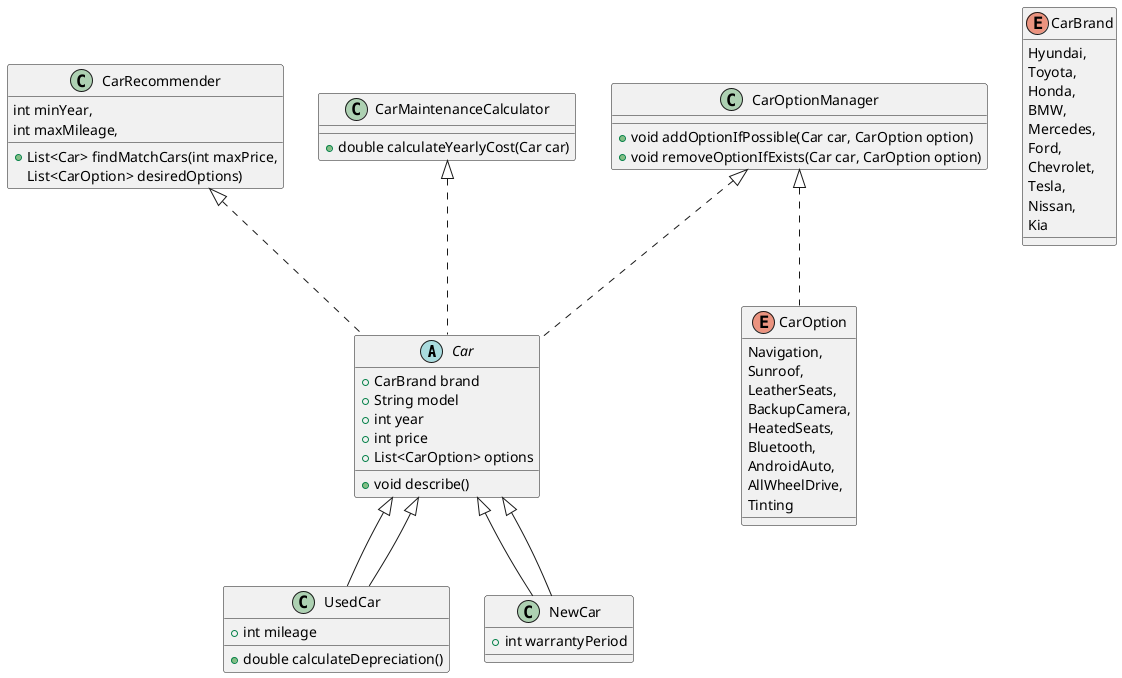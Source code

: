 @startuml

' 📌 추상 클래스 - 자동차(Car)
abstract class Car {
    + CarBrand brand
    + String model
    + int year
    + int price
    + List<CarOption> options
    + void describe()
}

' 📌 클래스 - 중고차(UsedCar)
class UsedCar extends Car {
    + int mileage
    + double calculateDepreciation()
}

' 📌 클래스 - 신차(NewCar)
class NewCar extends Car {
    + int warrantyPeriod
}

' 📌 클래스 - 차량 옵션(CarOption)
enum CarOption {
    Navigation,
    Sunroof,
    LeatherSeats,
    BackupCamera,
    HeatedSeats,
    Bluetooth,
    AndroidAuto,
    AllWheelDrive,
    Tinting
}

' 📌 클래스 - 자동차 브랜드(CarBrand)
enum CarBrand {
    Hyundai,
    Toyota,
    Honda,
    BMW,
    Mercedes,
    Ford,
    Chevrolet,
    Tesla,
    Nissan,
    Kia
}

' 📌 클래스 - 옵션 관리(CarOptionManager)
class CarOptionManager {
    + void addOptionIfPossible(Car car, CarOption option)
    + void removeOptionIfExists(Car car, CarOption option)
}

' 📌 클래스 - 자동차 추천 시스템(CarRecommender)
class CarRecommender {
    + List<Car> findMatchCars(int maxPrice,
    int minYear,
    int maxMileage,
    List<CarOption> desiredOptions)
}

' 📌 클래스 - 유지비 계산기(CarMaintenanceCalculator)
class CarMaintenanceCalculator {
    + double calculateYearlyCost(Car car)
}

' 관계 설정
Car <|-- UsedCar
Car <|-- NewCar

CarOptionManager <|.. CarOption
CarOptionManager <|.. Car

CarRecommender <|.. Car

CarMaintenanceCalculator <|.. Car

@enduml
